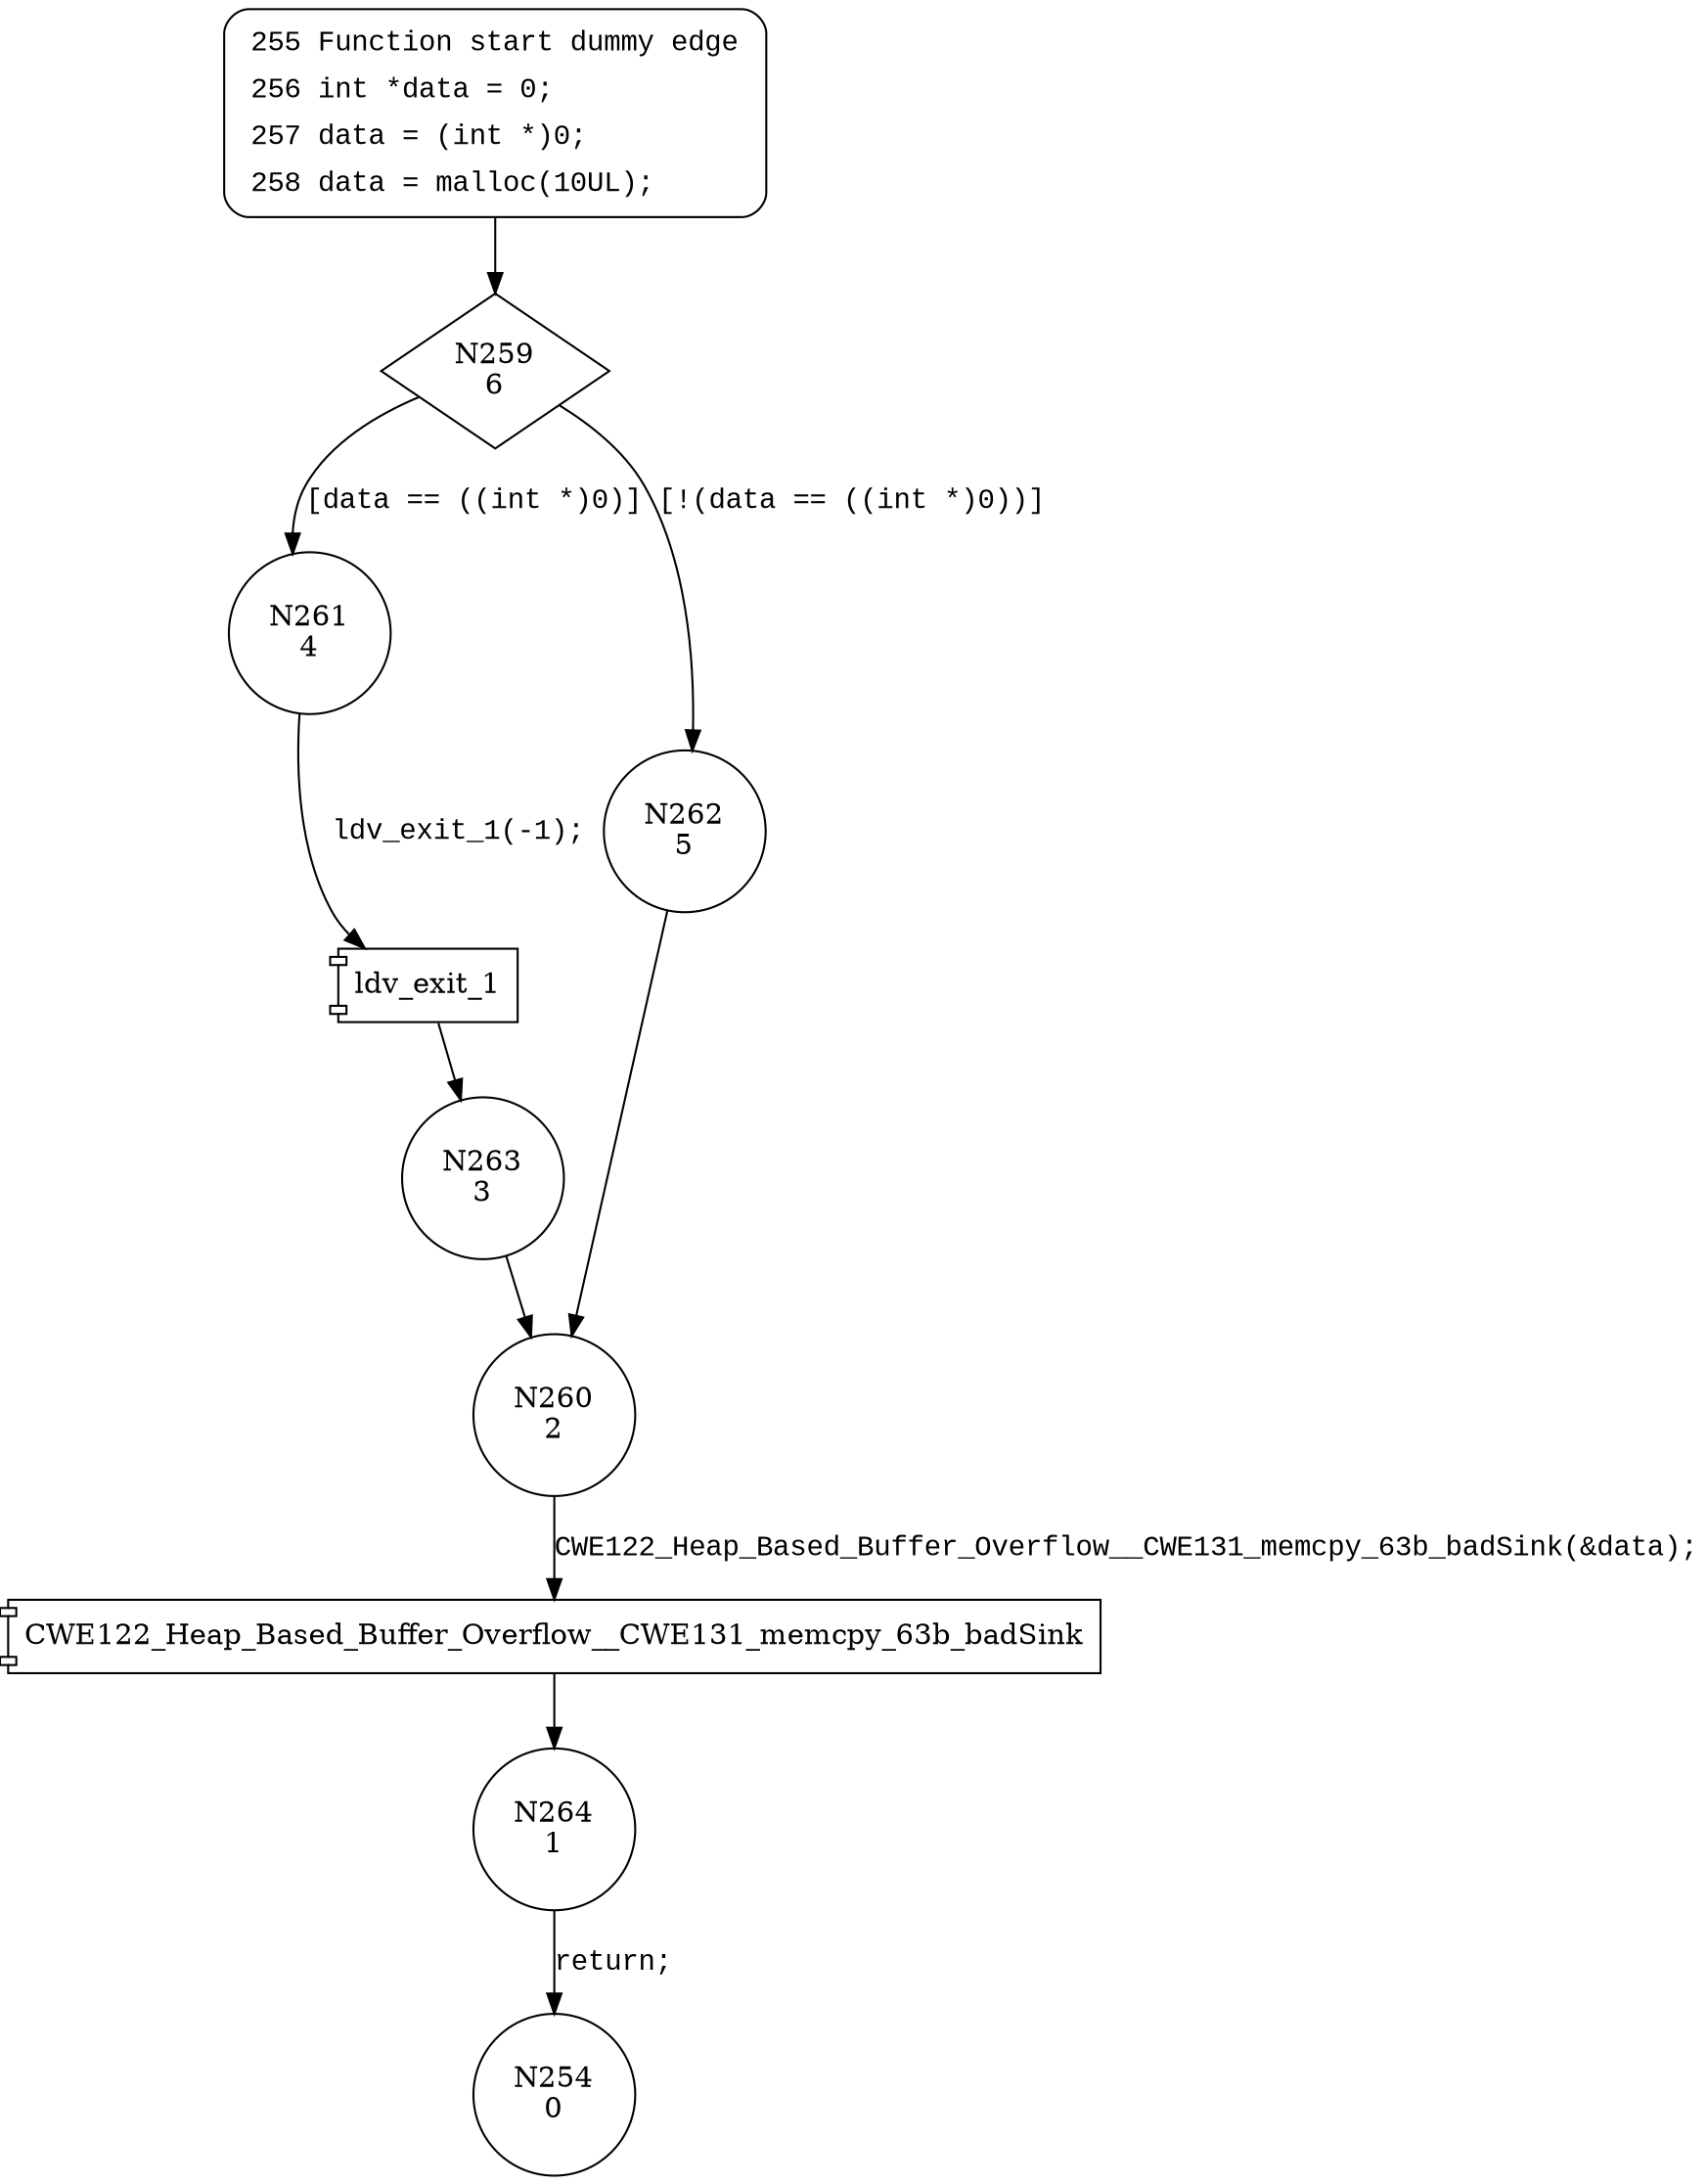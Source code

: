 digraph CWE122_Heap_Based_Buffer_Overflow__CWE131_memcpy_63_bad {
259 [shape="diamond" label="N259\n6"]
261 [shape="circle" label="N261\n4"]
262 [shape="circle" label="N262\n5"]
260 [shape="circle" label="N260\n2"]
264 [shape="circle" label="N264\n1"]
263 [shape="circle" label="N263\n3"]
254 [shape="circle" label="N254\n0"]
255 [style="filled,bold" penwidth="1" fillcolor="white" fontname="Courier New" shape="Mrecord" label=<<table border="0" cellborder="0" cellpadding="3" bgcolor="white"><tr><td align="right">255</td><td align="left">Function start dummy edge</td></tr><tr><td align="right">256</td><td align="left">int *data = 0;</td></tr><tr><td align="right">257</td><td align="left">data = (int *)0;</td></tr><tr><td align="right">258</td><td align="left">data = malloc(10UL);</td></tr></table>>]
255 -> 259[label=""]
259 -> 261 [label="[data == ((int *)0)]" fontname="Courier New"]
259 -> 262 [label="[!(data == ((int *)0))]" fontname="Courier New"]
100035 [shape="component" label="CWE122_Heap_Based_Buffer_Overflow__CWE131_memcpy_63b_badSink"]
260 -> 100035 [label="CWE122_Heap_Based_Buffer_Overflow__CWE131_memcpy_63b_badSink(&data);" fontname="Courier New"]
100035 -> 264 [label="" fontname="Courier New"]
100036 [shape="component" label="ldv_exit_1"]
261 -> 100036 [label="ldv_exit_1(-1);" fontname="Courier New"]
100036 -> 263 [label="" fontname="Courier New"]
262 -> 260 [label="" fontname="Courier New"]
264 -> 254 [label="return;" fontname="Courier New"]
263 -> 260 [label="" fontname="Courier New"]
}